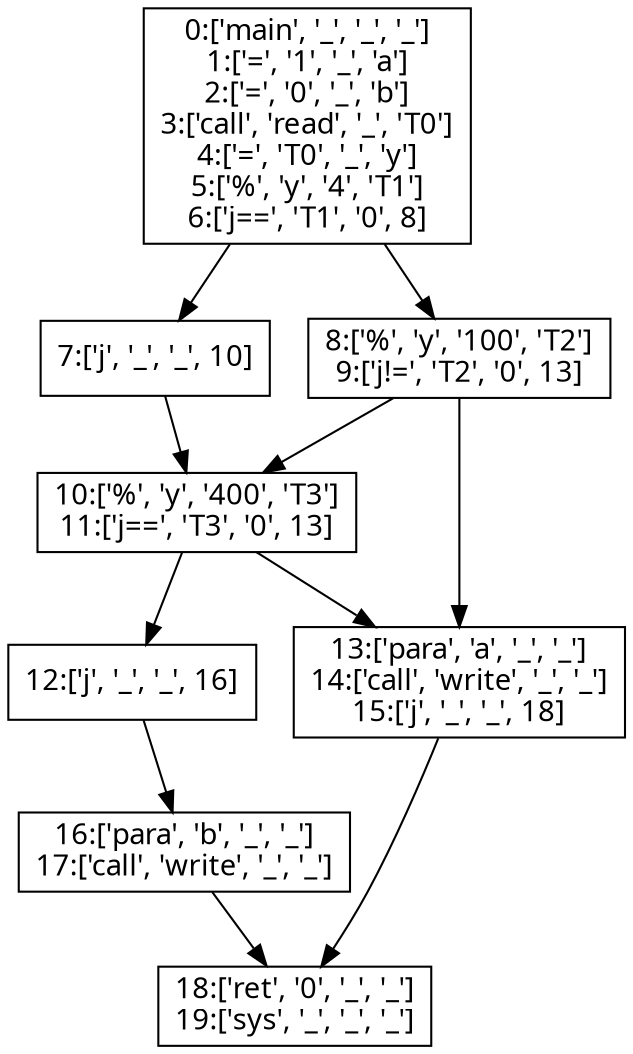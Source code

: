 // Basic_Block
digraph "./Basic_Block/basic_block" {
	0 [label="0:['main', '_', '_', '_']
1:['=', '1', '_', 'a']
2:['=', '0', '_', 'b']
3:['call', 'read', '_', 'T0']
4:['=', 'T0', '_', 'y']
5:['%', 'y', '4', 'T1']
6:['j==', 'T1', '0', 8]
" fontname=SimHei shape=rectangle]
	1 [label="7:['j', '_', '_', 10]
" fontname=SimHei shape=rectangle]
	2 [label="8:['%', 'y', '100', 'T2']
9:['j!=', 'T2', '0', 13]
" fontname=SimHei shape=rectangle]
	3 [label="10:['%', 'y', '400', 'T3']
11:['j==', 'T3', '0', 13]
" fontname=SimHei shape=rectangle]
	4 [label="12:['j', '_', '_', 16]
" fontname=SimHei shape=rectangle]
	5 [label="13:['para', 'a', '_', '_']
14:['call', 'write', '_', '_']
15:['j', '_', '_', 18]
" fontname=SimHei shape=rectangle]
	6 [label="16:['para', 'b', '_', '_']
17:['call', 'write', '_', '_']
" fontname=SimHei shape=rectangle]
	7 [label="18:['ret', '0', '_', '_']
19:['sys', '_', '_', '_']
" fontname=SimHei shape=rectangle]
	0 -> 2
	0 -> 1
	1 -> 3
	2 -> 5
	2 -> 3
	3 -> 5
	3 -> 4
	4 -> 6
	5 -> 7
	6 -> 7
}
